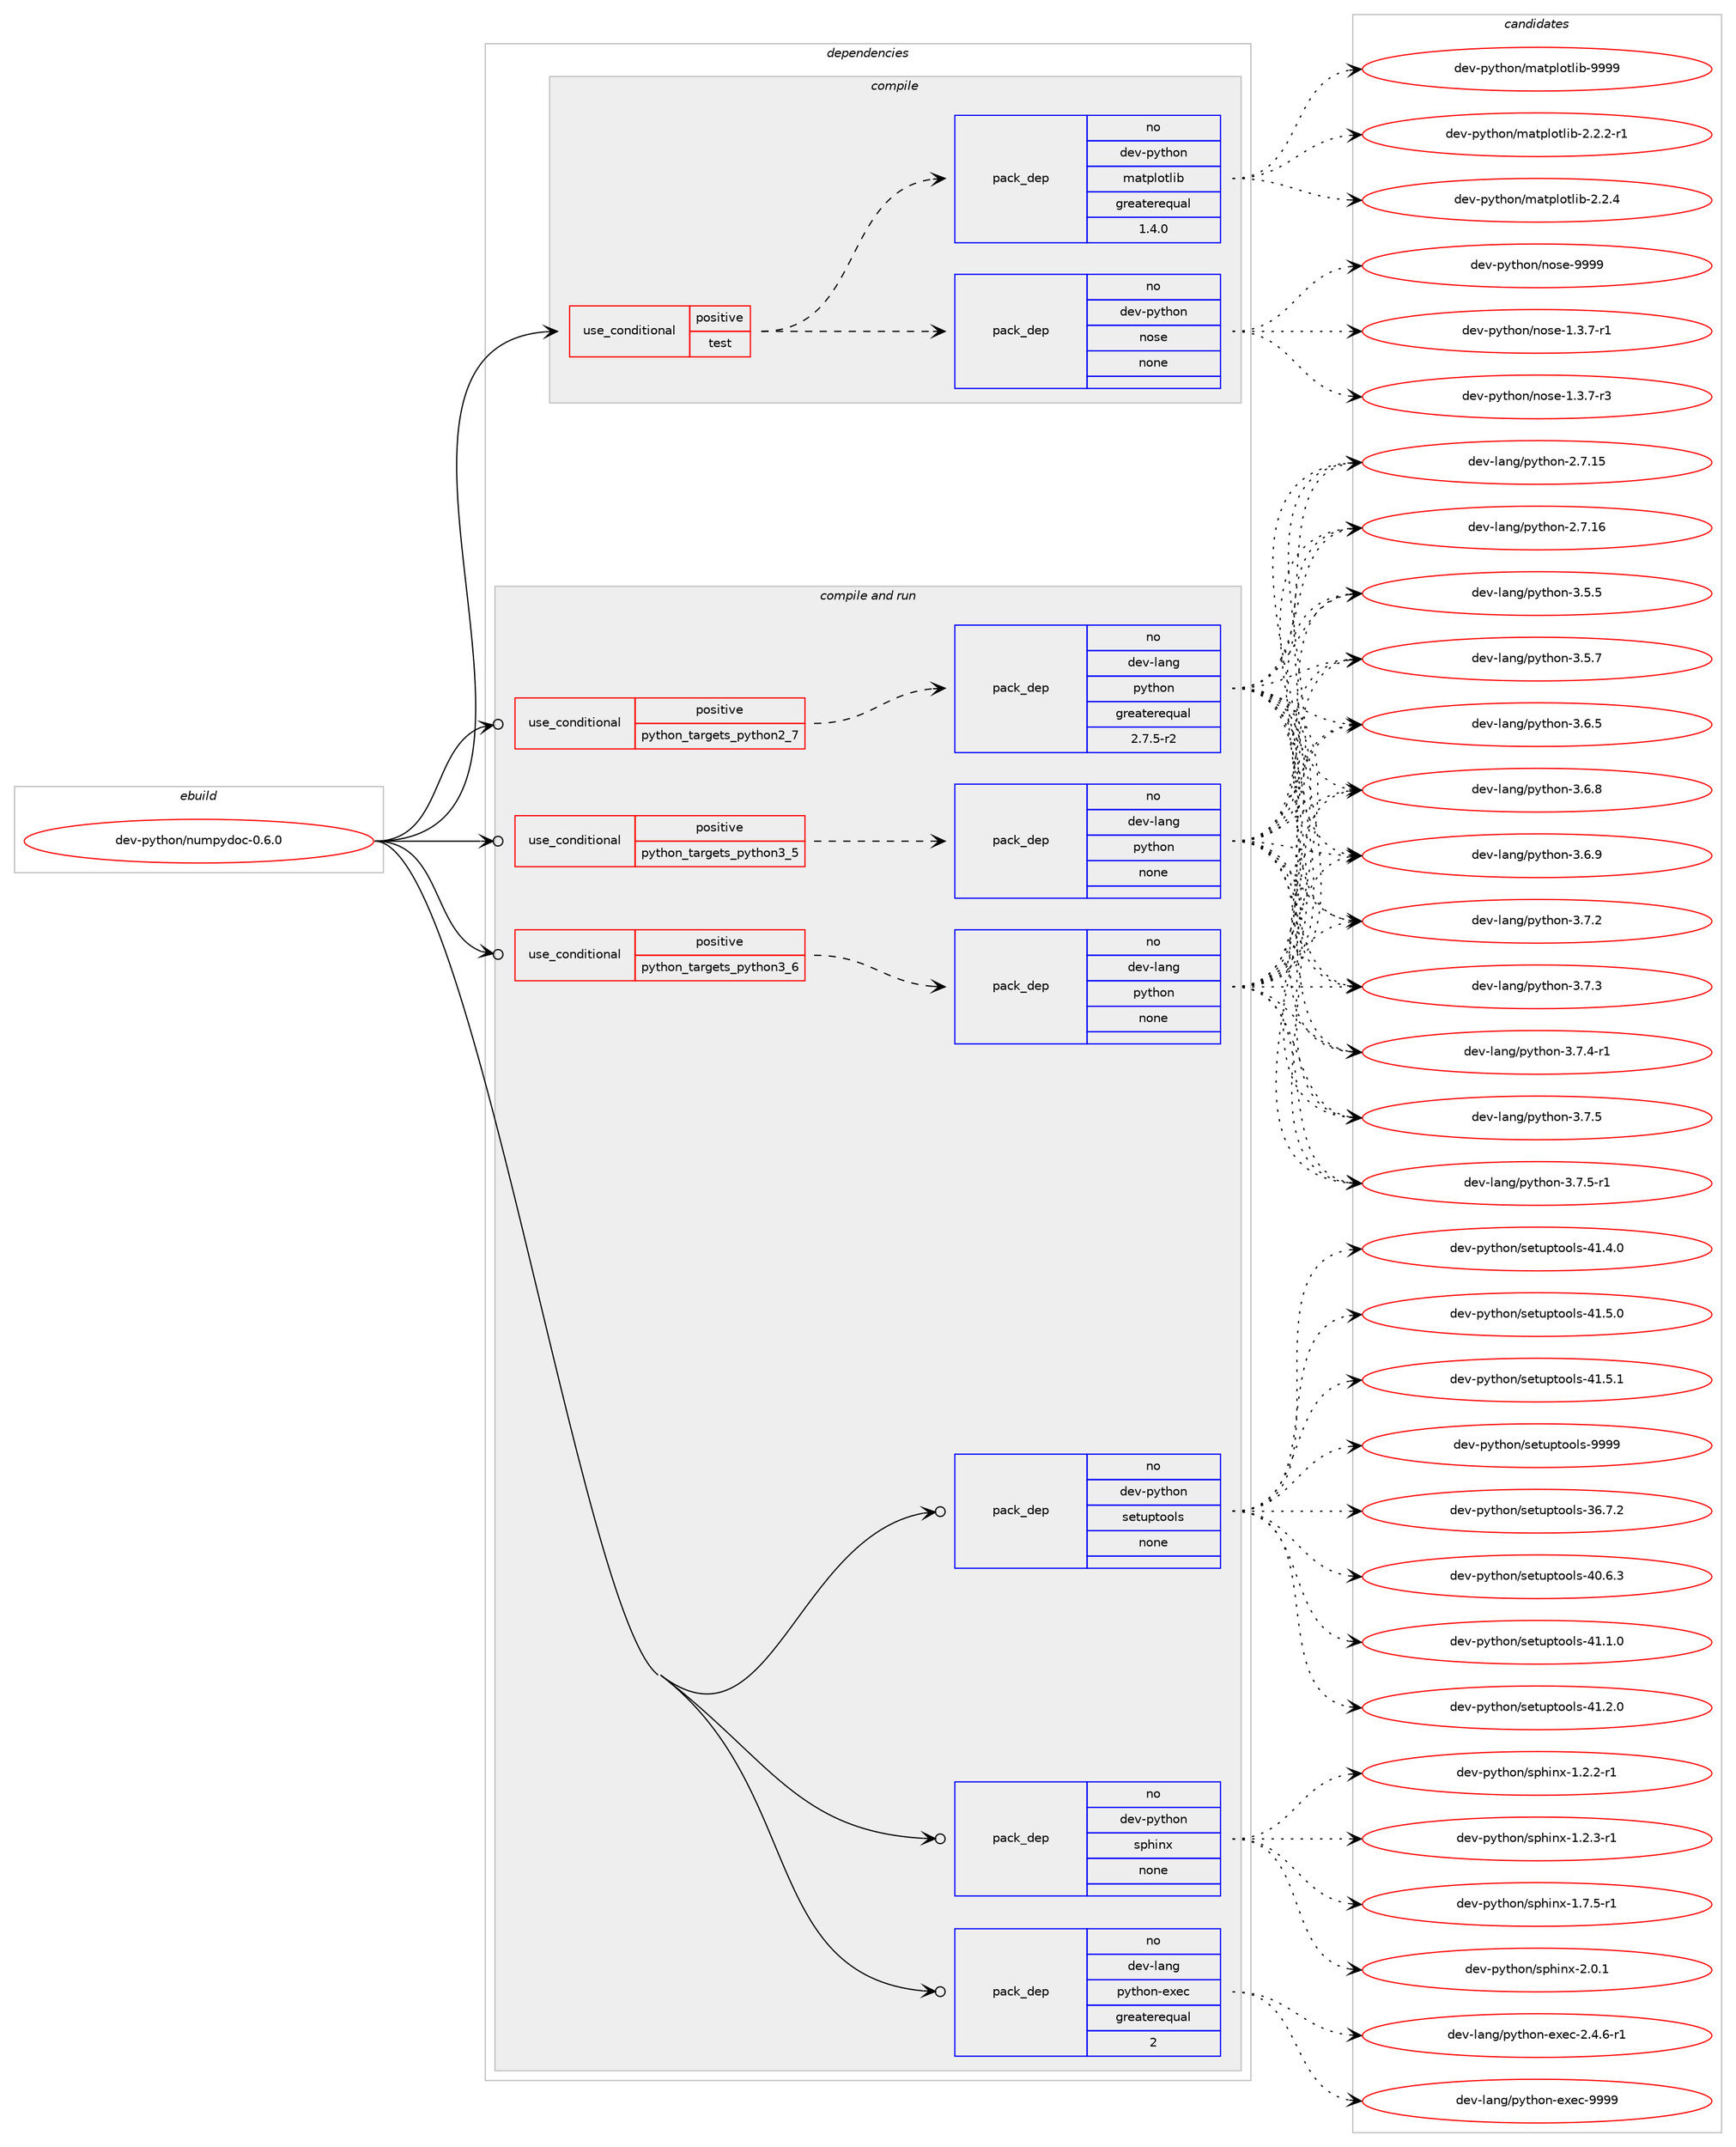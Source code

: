 digraph prolog {

# *************
# Graph options
# *************

newrank=true;
concentrate=true;
compound=true;
graph [rankdir=LR,fontname=Helvetica,fontsize=10,ranksep=1.5];#, ranksep=2.5, nodesep=0.2];
edge  [arrowhead=vee];
node  [fontname=Helvetica,fontsize=10];

# **********
# The ebuild
# **********

subgraph cluster_leftcol {
color=gray;
rank=same;
label=<<i>ebuild</i>>;
id [label="dev-python/numpydoc-0.6.0", color=red, width=4, href="../dev-python/numpydoc-0.6.0.svg"];
}

# ****************
# The dependencies
# ****************

subgraph cluster_midcol {
color=gray;
label=<<i>dependencies</i>>;
subgraph cluster_compile {
fillcolor="#eeeeee";
style=filled;
label=<<i>compile</i>>;
subgraph cond143434 {
dependency617512 [label=<<TABLE BORDER="0" CELLBORDER="1" CELLSPACING="0" CELLPADDING="4"><TR><TD ROWSPAN="3" CELLPADDING="10">use_conditional</TD></TR><TR><TD>positive</TD></TR><TR><TD>test</TD></TR></TABLE>>, shape=none, color=red];
subgraph pack462270 {
dependency617513 [label=<<TABLE BORDER="0" CELLBORDER="1" CELLSPACING="0" CELLPADDING="4" WIDTH="220"><TR><TD ROWSPAN="6" CELLPADDING="30">pack_dep</TD></TR><TR><TD WIDTH="110">no</TD></TR><TR><TD>dev-python</TD></TR><TR><TD>nose</TD></TR><TR><TD>none</TD></TR><TR><TD></TD></TR></TABLE>>, shape=none, color=blue];
}
dependency617512:e -> dependency617513:w [weight=20,style="dashed",arrowhead="vee"];
subgraph pack462271 {
dependency617514 [label=<<TABLE BORDER="0" CELLBORDER="1" CELLSPACING="0" CELLPADDING="4" WIDTH="220"><TR><TD ROWSPAN="6" CELLPADDING="30">pack_dep</TD></TR><TR><TD WIDTH="110">no</TD></TR><TR><TD>dev-python</TD></TR><TR><TD>matplotlib</TD></TR><TR><TD>greaterequal</TD></TR><TR><TD>1.4.0</TD></TR></TABLE>>, shape=none, color=blue];
}
dependency617512:e -> dependency617514:w [weight=20,style="dashed",arrowhead="vee"];
}
id:e -> dependency617512:w [weight=20,style="solid",arrowhead="vee"];
}
subgraph cluster_compileandrun {
fillcolor="#eeeeee";
style=filled;
label=<<i>compile and run</i>>;
subgraph cond143435 {
dependency617515 [label=<<TABLE BORDER="0" CELLBORDER="1" CELLSPACING="0" CELLPADDING="4"><TR><TD ROWSPAN="3" CELLPADDING="10">use_conditional</TD></TR><TR><TD>positive</TD></TR><TR><TD>python_targets_python2_7</TD></TR></TABLE>>, shape=none, color=red];
subgraph pack462272 {
dependency617516 [label=<<TABLE BORDER="0" CELLBORDER="1" CELLSPACING="0" CELLPADDING="4" WIDTH="220"><TR><TD ROWSPAN="6" CELLPADDING="30">pack_dep</TD></TR><TR><TD WIDTH="110">no</TD></TR><TR><TD>dev-lang</TD></TR><TR><TD>python</TD></TR><TR><TD>greaterequal</TD></TR><TR><TD>2.7.5-r2</TD></TR></TABLE>>, shape=none, color=blue];
}
dependency617515:e -> dependency617516:w [weight=20,style="dashed",arrowhead="vee"];
}
id:e -> dependency617515:w [weight=20,style="solid",arrowhead="odotvee"];
subgraph cond143436 {
dependency617517 [label=<<TABLE BORDER="0" CELLBORDER="1" CELLSPACING="0" CELLPADDING="4"><TR><TD ROWSPAN="3" CELLPADDING="10">use_conditional</TD></TR><TR><TD>positive</TD></TR><TR><TD>python_targets_python3_5</TD></TR></TABLE>>, shape=none, color=red];
subgraph pack462273 {
dependency617518 [label=<<TABLE BORDER="0" CELLBORDER="1" CELLSPACING="0" CELLPADDING="4" WIDTH="220"><TR><TD ROWSPAN="6" CELLPADDING="30">pack_dep</TD></TR><TR><TD WIDTH="110">no</TD></TR><TR><TD>dev-lang</TD></TR><TR><TD>python</TD></TR><TR><TD>none</TD></TR><TR><TD></TD></TR></TABLE>>, shape=none, color=blue];
}
dependency617517:e -> dependency617518:w [weight=20,style="dashed",arrowhead="vee"];
}
id:e -> dependency617517:w [weight=20,style="solid",arrowhead="odotvee"];
subgraph cond143437 {
dependency617519 [label=<<TABLE BORDER="0" CELLBORDER="1" CELLSPACING="0" CELLPADDING="4"><TR><TD ROWSPAN="3" CELLPADDING="10">use_conditional</TD></TR><TR><TD>positive</TD></TR><TR><TD>python_targets_python3_6</TD></TR></TABLE>>, shape=none, color=red];
subgraph pack462274 {
dependency617520 [label=<<TABLE BORDER="0" CELLBORDER="1" CELLSPACING="0" CELLPADDING="4" WIDTH="220"><TR><TD ROWSPAN="6" CELLPADDING="30">pack_dep</TD></TR><TR><TD WIDTH="110">no</TD></TR><TR><TD>dev-lang</TD></TR><TR><TD>python</TD></TR><TR><TD>none</TD></TR><TR><TD></TD></TR></TABLE>>, shape=none, color=blue];
}
dependency617519:e -> dependency617520:w [weight=20,style="dashed",arrowhead="vee"];
}
id:e -> dependency617519:w [weight=20,style="solid",arrowhead="odotvee"];
subgraph pack462275 {
dependency617521 [label=<<TABLE BORDER="0" CELLBORDER="1" CELLSPACING="0" CELLPADDING="4" WIDTH="220"><TR><TD ROWSPAN="6" CELLPADDING="30">pack_dep</TD></TR><TR><TD WIDTH="110">no</TD></TR><TR><TD>dev-lang</TD></TR><TR><TD>python-exec</TD></TR><TR><TD>greaterequal</TD></TR><TR><TD>2</TD></TR></TABLE>>, shape=none, color=blue];
}
id:e -> dependency617521:w [weight=20,style="solid",arrowhead="odotvee"];
subgraph pack462276 {
dependency617522 [label=<<TABLE BORDER="0" CELLBORDER="1" CELLSPACING="0" CELLPADDING="4" WIDTH="220"><TR><TD ROWSPAN="6" CELLPADDING="30">pack_dep</TD></TR><TR><TD WIDTH="110">no</TD></TR><TR><TD>dev-python</TD></TR><TR><TD>setuptools</TD></TR><TR><TD>none</TD></TR><TR><TD></TD></TR></TABLE>>, shape=none, color=blue];
}
id:e -> dependency617522:w [weight=20,style="solid",arrowhead="odotvee"];
subgraph pack462277 {
dependency617523 [label=<<TABLE BORDER="0" CELLBORDER="1" CELLSPACING="0" CELLPADDING="4" WIDTH="220"><TR><TD ROWSPAN="6" CELLPADDING="30">pack_dep</TD></TR><TR><TD WIDTH="110">no</TD></TR><TR><TD>dev-python</TD></TR><TR><TD>sphinx</TD></TR><TR><TD>none</TD></TR><TR><TD></TD></TR></TABLE>>, shape=none, color=blue];
}
id:e -> dependency617523:w [weight=20,style="solid",arrowhead="odotvee"];
}
subgraph cluster_run {
fillcolor="#eeeeee";
style=filled;
label=<<i>run</i>>;
}
}

# **************
# The candidates
# **************

subgraph cluster_choices {
rank=same;
color=gray;
label=<<i>candidates</i>>;

subgraph choice462270 {
color=black;
nodesep=1;
choice10010111845112121116104111110471101111151014549465146554511449 [label="dev-python/nose-1.3.7-r1", color=red, width=4,href="../dev-python/nose-1.3.7-r1.svg"];
choice10010111845112121116104111110471101111151014549465146554511451 [label="dev-python/nose-1.3.7-r3", color=red, width=4,href="../dev-python/nose-1.3.7-r3.svg"];
choice10010111845112121116104111110471101111151014557575757 [label="dev-python/nose-9999", color=red, width=4,href="../dev-python/nose-9999.svg"];
dependency617513:e -> choice10010111845112121116104111110471101111151014549465146554511449:w [style=dotted,weight="100"];
dependency617513:e -> choice10010111845112121116104111110471101111151014549465146554511451:w [style=dotted,weight="100"];
dependency617513:e -> choice10010111845112121116104111110471101111151014557575757:w [style=dotted,weight="100"];
}
subgraph choice462271 {
color=black;
nodesep=1;
choice100101118451121211161041111104710997116112108111116108105984550465046504511449 [label="dev-python/matplotlib-2.2.2-r1", color=red, width=4,href="../dev-python/matplotlib-2.2.2-r1.svg"];
choice10010111845112121116104111110471099711611210811111610810598455046504652 [label="dev-python/matplotlib-2.2.4", color=red, width=4,href="../dev-python/matplotlib-2.2.4.svg"];
choice100101118451121211161041111104710997116112108111116108105984557575757 [label="dev-python/matplotlib-9999", color=red, width=4,href="../dev-python/matplotlib-9999.svg"];
dependency617514:e -> choice100101118451121211161041111104710997116112108111116108105984550465046504511449:w [style=dotted,weight="100"];
dependency617514:e -> choice10010111845112121116104111110471099711611210811111610810598455046504652:w [style=dotted,weight="100"];
dependency617514:e -> choice100101118451121211161041111104710997116112108111116108105984557575757:w [style=dotted,weight="100"];
}
subgraph choice462272 {
color=black;
nodesep=1;
choice10010111845108971101034711212111610411111045504655464953 [label="dev-lang/python-2.7.15", color=red, width=4,href="../dev-lang/python-2.7.15.svg"];
choice10010111845108971101034711212111610411111045504655464954 [label="dev-lang/python-2.7.16", color=red, width=4,href="../dev-lang/python-2.7.16.svg"];
choice100101118451089711010347112121116104111110455146534653 [label="dev-lang/python-3.5.5", color=red, width=4,href="../dev-lang/python-3.5.5.svg"];
choice100101118451089711010347112121116104111110455146534655 [label="dev-lang/python-3.5.7", color=red, width=4,href="../dev-lang/python-3.5.7.svg"];
choice100101118451089711010347112121116104111110455146544653 [label="dev-lang/python-3.6.5", color=red, width=4,href="../dev-lang/python-3.6.5.svg"];
choice100101118451089711010347112121116104111110455146544656 [label="dev-lang/python-3.6.8", color=red, width=4,href="../dev-lang/python-3.6.8.svg"];
choice100101118451089711010347112121116104111110455146544657 [label="dev-lang/python-3.6.9", color=red, width=4,href="../dev-lang/python-3.6.9.svg"];
choice100101118451089711010347112121116104111110455146554650 [label="dev-lang/python-3.7.2", color=red, width=4,href="../dev-lang/python-3.7.2.svg"];
choice100101118451089711010347112121116104111110455146554651 [label="dev-lang/python-3.7.3", color=red, width=4,href="../dev-lang/python-3.7.3.svg"];
choice1001011184510897110103471121211161041111104551465546524511449 [label="dev-lang/python-3.7.4-r1", color=red, width=4,href="../dev-lang/python-3.7.4-r1.svg"];
choice100101118451089711010347112121116104111110455146554653 [label="dev-lang/python-3.7.5", color=red, width=4,href="../dev-lang/python-3.7.5.svg"];
choice1001011184510897110103471121211161041111104551465546534511449 [label="dev-lang/python-3.7.5-r1", color=red, width=4,href="../dev-lang/python-3.7.5-r1.svg"];
dependency617516:e -> choice10010111845108971101034711212111610411111045504655464953:w [style=dotted,weight="100"];
dependency617516:e -> choice10010111845108971101034711212111610411111045504655464954:w [style=dotted,weight="100"];
dependency617516:e -> choice100101118451089711010347112121116104111110455146534653:w [style=dotted,weight="100"];
dependency617516:e -> choice100101118451089711010347112121116104111110455146534655:w [style=dotted,weight="100"];
dependency617516:e -> choice100101118451089711010347112121116104111110455146544653:w [style=dotted,weight="100"];
dependency617516:e -> choice100101118451089711010347112121116104111110455146544656:w [style=dotted,weight="100"];
dependency617516:e -> choice100101118451089711010347112121116104111110455146544657:w [style=dotted,weight="100"];
dependency617516:e -> choice100101118451089711010347112121116104111110455146554650:w [style=dotted,weight="100"];
dependency617516:e -> choice100101118451089711010347112121116104111110455146554651:w [style=dotted,weight="100"];
dependency617516:e -> choice1001011184510897110103471121211161041111104551465546524511449:w [style=dotted,weight="100"];
dependency617516:e -> choice100101118451089711010347112121116104111110455146554653:w [style=dotted,weight="100"];
dependency617516:e -> choice1001011184510897110103471121211161041111104551465546534511449:w [style=dotted,weight="100"];
}
subgraph choice462273 {
color=black;
nodesep=1;
choice10010111845108971101034711212111610411111045504655464953 [label="dev-lang/python-2.7.15", color=red, width=4,href="../dev-lang/python-2.7.15.svg"];
choice10010111845108971101034711212111610411111045504655464954 [label="dev-lang/python-2.7.16", color=red, width=4,href="../dev-lang/python-2.7.16.svg"];
choice100101118451089711010347112121116104111110455146534653 [label="dev-lang/python-3.5.5", color=red, width=4,href="../dev-lang/python-3.5.5.svg"];
choice100101118451089711010347112121116104111110455146534655 [label="dev-lang/python-3.5.7", color=red, width=4,href="../dev-lang/python-3.5.7.svg"];
choice100101118451089711010347112121116104111110455146544653 [label="dev-lang/python-3.6.5", color=red, width=4,href="../dev-lang/python-3.6.5.svg"];
choice100101118451089711010347112121116104111110455146544656 [label="dev-lang/python-3.6.8", color=red, width=4,href="../dev-lang/python-3.6.8.svg"];
choice100101118451089711010347112121116104111110455146544657 [label="dev-lang/python-3.6.9", color=red, width=4,href="../dev-lang/python-3.6.9.svg"];
choice100101118451089711010347112121116104111110455146554650 [label="dev-lang/python-3.7.2", color=red, width=4,href="../dev-lang/python-3.7.2.svg"];
choice100101118451089711010347112121116104111110455146554651 [label="dev-lang/python-3.7.3", color=red, width=4,href="../dev-lang/python-3.7.3.svg"];
choice1001011184510897110103471121211161041111104551465546524511449 [label="dev-lang/python-3.7.4-r1", color=red, width=4,href="../dev-lang/python-3.7.4-r1.svg"];
choice100101118451089711010347112121116104111110455146554653 [label="dev-lang/python-3.7.5", color=red, width=4,href="../dev-lang/python-3.7.5.svg"];
choice1001011184510897110103471121211161041111104551465546534511449 [label="dev-lang/python-3.7.5-r1", color=red, width=4,href="../dev-lang/python-3.7.5-r1.svg"];
dependency617518:e -> choice10010111845108971101034711212111610411111045504655464953:w [style=dotted,weight="100"];
dependency617518:e -> choice10010111845108971101034711212111610411111045504655464954:w [style=dotted,weight="100"];
dependency617518:e -> choice100101118451089711010347112121116104111110455146534653:w [style=dotted,weight="100"];
dependency617518:e -> choice100101118451089711010347112121116104111110455146534655:w [style=dotted,weight="100"];
dependency617518:e -> choice100101118451089711010347112121116104111110455146544653:w [style=dotted,weight="100"];
dependency617518:e -> choice100101118451089711010347112121116104111110455146544656:w [style=dotted,weight="100"];
dependency617518:e -> choice100101118451089711010347112121116104111110455146544657:w [style=dotted,weight="100"];
dependency617518:e -> choice100101118451089711010347112121116104111110455146554650:w [style=dotted,weight="100"];
dependency617518:e -> choice100101118451089711010347112121116104111110455146554651:w [style=dotted,weight="100"];
dependency617518:e -> choice1001011184510897110103471121211161041111104551465546524511449:w [style=dotted,weight="100"];
dependency617518:e -> choice100101118451089711010347112121116104111110455146554653:w [style=dotted,weight="100"];
dependency617518:e -> choice1001011184510897110103471121211161041111104551465546534511449:w [style=dotted,weight="100"];
}
subgraph choice462274 {
color=black;
nodesep=1;
choice10010111845108971101034711212111610411111045504655464953 [label="dev-lang/python-2.7.15", color=red, width=4,href="../dev-lang/python-2.7.15.svg"];
choice10010111845108971101034711212111610411111045504655464954 [label="dev-lang/python-2.7.16", color=red, width=4,href="../dev-lang/python-2.7.16.svg"];
choice100101118451089711010347112121116104111110455146534653 [label="dev-lang/python-3.5.5", color=red, width=4,href="../dev-lang/python-3.5.5.svg"];
choice100101118451089711010347112121116104111110455146534655 [label="dev-lang/python-3.5.7", color=red, width=4,href="../dev-lang/python-3.5.7.svg"];
choice100101118451089711010347112121116104111110455146544653 [label="dev-lang/python-3.6.5", color=red, width=4,href="../dev-lang/python-3.6.5.svg"];
choice100101118451089711010347112121116104111110455146544656 [label="dev-lang/python-3.6.8", color=red, width=4,href="../dev-lang/python-3.6.8.svg"];
choice100101118451089711010347112121116104111110455146544657 [label="dev-lang/python-3.6.9", color=red, width=4,href="../dev-lang/python-3.6.9.svg"];
choice100101118451089711010347112121116104111110455146554650 [label="dev-lang/python-3.7.2", color=red, width=4,href="../dev-lang/python-3.7.2.svg"];
choice100101118451089711010347112121116104111110455146554651 [label="dev-lang/python-3.7.3", color=red, width=4,href="../dev-lang/python-3.7.3.svg"];
choice1001011184510897110103471121211161041111104551465546524511449 [label="dev-lang/python-3.7.4-r1", color=red, width=4,href="../dev-lang/python-3.7.4-r1.svg"];
choice100101118451089711010347112121116104111110455146554653 [label="dev-lang/python-3.7.5", color=red, width=4,href="../dev-lang/python-3.7.5.svg"];
choice1001011184510897110103471121211161041111104551465546534511449 [label="dev-lang/python-3.7.5-r1", color=red, width=4,href="../dev-lang/python-3.7.5-r1.svg"];
dependency617520:e -> choice10010111845108971101034711212111610411111045504655464953:w [style=dotted,weight="100"];
dependency617520:e -> choice10010111845108971101034711212111610411111045504655464954:w [style=dotted,weight="100"];
dependency617520:e -> choice100101118451089711010347112121116104111110455146534653:w [style=dotted,weight="100"];
dependency617520:e -> choice100101118451089711010347112121116104111110455146534655:w [style=dotted,weight="100"];
dependency617520:e -> choice100101118451089711010347112121116104111110455146544653:w [style=dotted,weight="100"];
dependency617520:e -> choice100101118451089711010347112121116104111110455146544656:w [style=dotted,weight="100"];
dependency617520:e -> choice100101118451089711010347112121116104111110455146544657:w [style=dotted,weight="100"];
dependency617520:e -> choice100101118451089711010347112121116104111110455146554650:w [style=dotted,weight="100"];
dependency617520:e -> choice100101118451089711010347112121116104111110455146554651:w [style=dotted,weight="100"];
dependency617520:e -> choice1001011184510897110103471121211161041111104551465546524511449:w [style=dotted,weight="100"];
dependency617520:e -> choice100101118451089711010347112121116104111110455146554653:w [style=dotted,weight="100"];
dependency617520:e -> choice1001011184510897110103471121211161041111104551465546534511449:w [style=dotted,weight="100"];
}
subgraph choice462275 {
color=black;
nodesep=1;
choice10010111845108971101034711212111610411111045101120101994550465246544511449 [label="dev-lang/python-exec-2.4.6-r1", color=red, width=4,href="../dev-lang/python-exec-2.4.6-r1.svg"];
choice10010111845108971101034711212111610411111045101120101994557575757 [label="dev-lang/python-exec-9999", color=red, width=4,href="../dev-lang/python-exec-9999.svg"];
dependency617521:e -> choice10010111845108971101034711212111610411111045101120101994550465246544511449:w [style=dotted,weight="100"];
dependency617521:e -> choice10010111845108971101034711212111610411111045101120101994557575757:w [style=dotted,weight="100"];
}
subgraph choice462276 {
color=black;
nodesep=1;
choice100101118451121211161041111104711510111611711211611111110811545515446554650 [label="dev-python/setuptools-36.7.2", color=red, width=4,href="../dev-python/setuptools-36.7.2.svg"];
choice100101118451121211161041111104711510111611711211611111110811545524846544651 [label="dev-python/setuptools-40.6.3", color=red, width=4,href="../dev-python/setuptools-40.6.3.svg"];
choice100101118451121211161041111104711510111611711211611111110811545524946494648 [label="dev-python/setuptools-41.1.0", color=red, width=4,href="../dev-python/setuptools-41.1.0.svg"];
choice100101118451121211161041111104711510111611711211611111110811545524946504648 [label="dev-python/setuptools-41.2.0", color=red, width=4,href="../dev-python/setuptools-41.2.0.svg"];
choice100101118451121211161041111104711510111611711211611111110811545524946524648 [label="dev-python/setuptools-41.4.0", color=red, width=4,href="../dev-python/setuptools-41.4.0.svg"];
choice100101118451121211161041111104711510111611711211611111110811545524946534648 [label="dev-python/setuptools-41.5.0", color=red, width=4,href="../dev-python/setuptools-41.5.0.svg"];
choice100101118451121211161041111104711510111611711211611111110811545524946534649 [label="dev-python/setuptools-41.5.1", color=red, width=4,href="../dev-python/setuptools-41.5.1.svg"];
choice10010111845112121116104111110471151011161171121161111111081154557575757 [label="dev-python/setuptools-9999", color=red, width=4,href="../dev-python/setuptools-9999.svg"];
dependency617522:e -> choice100101118451121211161041111104711510111611711211611111110811545515446554650:w [style=dotted,weight="100"];
dependency617522:e -> choice100101118451121211161041111104711510111611711211611111110811545524846544651:w [style=dotted,weight="100"];
dependency617522:e -> choice100101118451121211161041111104711510111611711211611111110811545524946494648:w [style=dotted,weight="100"];
dependency617522:e -> choice100101118451121211161041111104711510111611711211611111110811545524946504648:w [style=dotted,weight="100"];
dependency617522:e -> choice100101118451121211161041111104711510111611711211611111110811545524946524648:w [style=dotted,weight="100"];
dependency617522:e -> choice100101118451121211161041111104711510111611711211611111110811545524946534648:w [style=dotted,weight="100"];
dependency617522:e -> choice100101118451121211161041111104711510111611711211611111110811545524946534649:w [style=dotted,weight="100"];
dependency617522:e -> choice10010111845112121116104111110471151011161171121161111111081154557575757:w [style=dotted,weight="100"];
}
subgraph choice462277 {
color=black;
nodesep=1;
choice10010111845112121116104111110471151121041051101204549465046504511449 [label="dev-python/sphinx-1.2.2-r1", color=red, width=4,href="../dev-python/sphinx-1.2.2-r1.svg"];
choice10010111845112121116104111110471151121041051101204549465046514511449 [label="dev-python/sphinx-1.2.3-r1", color=red, width=4,href="../dev-python/sphinx-1.2.3-r1.svg"];
choice10010111845112121116104111110471151121041051101204549465546534511449 [label="dev-python/sphinx-1.7.5-r1", color=red, width=4,href="../dev-python/sphinx-1.7.5-r1.svg"];
choice1001011184511212111610411111047115112104105110120455046484649 [label="dev-python/sphinx-2.0.1", color=red, width=4,href="../dev-python/sphinx-2.0.1.svg"];
dependency617523:e -> choice10010111845112121116104111110471151121041051101204549465046504511449:w [style=dotted,weight="100"];
dependency617523:e -> choice10010111845112121116104111110471151121041051101204549465046514511449:w [style=dotted,weight="100"];
dependency617523:e -> choice10010111845112121116104111110471151121041051101204549465546534511449:w [style=dotted,weight="100"];
dependency617523:e -> choice1001011184511212111610411111047115112104105110120455046484649:w [style=dotted,weight="100"];
}
}

}
